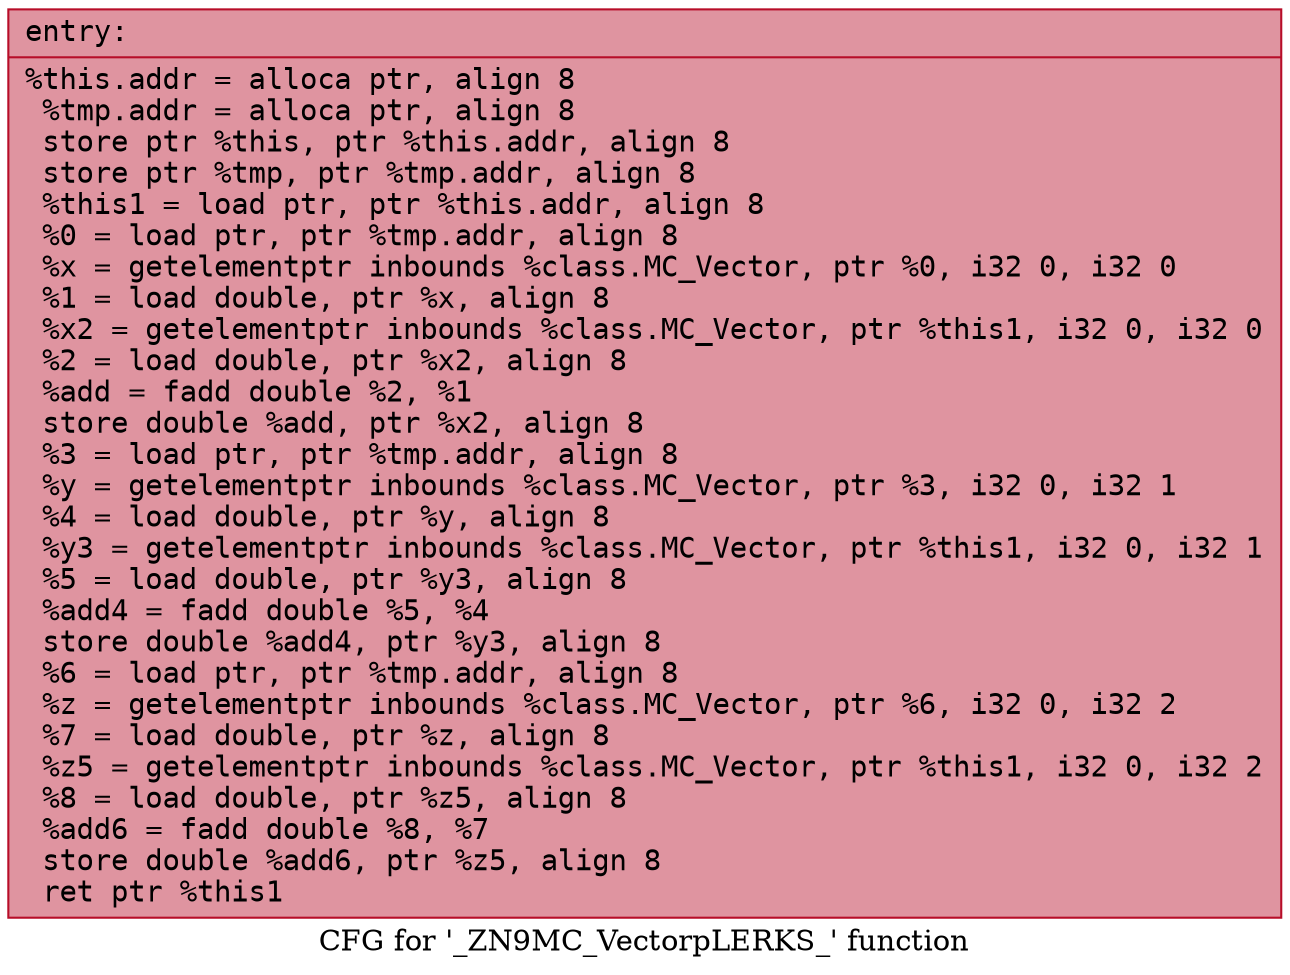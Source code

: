 digraph "CFG for '_ZN9MC_VectorpLERKS_' function" {
	label="CFG for '_ZN9MC_VectorpLERKS_' function";

	Node0x55dfe4b69b30 [shape=record,color="#b70d28ff", style=filled, fillcolor="#b70d2870" fontname="Courier",label="{entry:\l|  %this.addr = alloca ptr, align 8\l  %tmp.addr = alloca ptr, align 8\l  store ptr %this, ptr %this.addr, align 8\l  store ptr %tmp, ptr %tmp.addr, align 8\l  %this1 = load ptr, ptr %this.addr, align 8\l  %0 = load ptr, ptr %tmp.addr, align 8\l  %x = getelementptr inbounds %class.MC_Vector, ptr %0, i32 0, i32 0\l  %1 = load double, ptr %x, align 8\l  %x2 = getelementptr inbounds %class.MC_Vector, ptr %this1, i32 0, i32 0\l  %2 = load double, ptr %x2, align 8\l  %add = fadd double %2, %1\l  store double %add, ptr %x2, align 8\l  %3 = load ptr, ptr %tmp.addr, align 8\l  %y = getelementptr inbounds %class.MC_Vector, ptr %3, i32 0, i32 1\l  %4 = load double, ptr %y, align 8\l  %y3 = getelementptr inbounds %class.MC_Vector, ptr %this1, i32 0, i32 1\l  %5 = load double, ptr %y3, align 8\l  %add4 = fadd double %5, %4\l  store double %add4, ptr %y3, align 8\l  %6 = load ptr, ptr %tmp.addr, align 8\l  %z = getelementptr inbounds %class.MC_Vector, ptr %6, i32 0, i32 2\l  %7 = load double, ptr %z, align 8\l  %z5 = getelementptr inbounds %class.MC_Vector, ptr %this1, i32 0, i32 2\l  %8 = load double, ptr %z5, align 8\l  %add6 = fadd double %8, %7\l  store double %add6, ptr %z5, align 8\l  ret ptr %this1\l}"];
}
